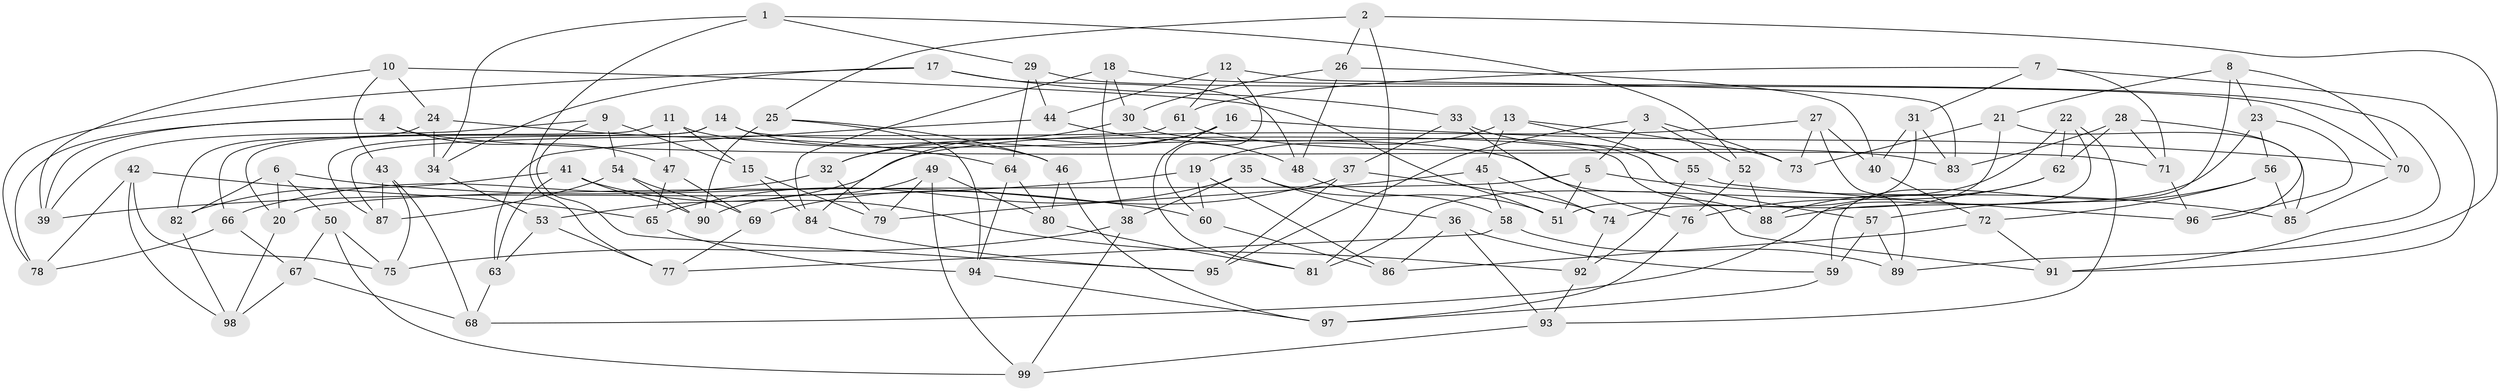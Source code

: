 // coarse degree distribution, {11: 0.05, 8: 0.125, 7: 0.05, 3: 0.15, 9: 0.125, 4: 0.35, 6: 0.075, 10: 0.025, 5: 0.025, 12: 0.025}
// Generated by graph-tools (version 1.1) at 2025/54/03/04/25 22:54:06]
// undirected, 99 vertices, 198 edges
graph export_dot {
  node [color=gray90,style=filled];
  1;
  2;
  3;
  4;
  5;
  6;
  7;
  8;
  9;
  10;
  11;
  12;
  13;
  14;
  15;
  16;
  17;
  18;
  19;
  20;
  21;
  22;
  23;
  24;
  25;
  26;
  27;
  28;
  29;
  30;
  31;
  32;
  33;
  34;
  35;
  36;
  37;
  38;
  39;
  40;
  41;
  42;
  43;
  44;
  45;
  46;
  47;
  48;
  49;
  50;
  51;
  52;
  53;
  54;
  55;
  56;
  57;
  58;
  59;
  60;
  61;
  62;
  63;
  64;
  65;
  66;
  67;
  68;
  69;
  70;
  71;
  72;
  73;
  74;
  75;
  76;
  77;
  78;
  79;
  80;
  81;
  82;
  83;
  84;
  85;
  86;
  87;
  88;
  89;
  90;
  91;
  92;
  93;
  94;
  95;
  96;
  97;
  98;
  99;
  1 -- 29;
  1 -- 77;
  1 -- 52;
  1 -- 34;
  2 -- 26;
  2 -- 81;
  2 -- 89;
  2 -- 25;
  3 -- 73;
  3 -- 52;
  3 -- 5;
  3 -- 95;
  4 -- 47;
  4 -- 78;
  4 -- 39;
  4 -- 71;
  5 -- 20;
  5 -- 85;
  5 -- 51;
  6 -- 82;
  6 -- 20;
  6 -- 50;
  6 -- 60;
  7 -- 31;
  7 -- 91;
  7 -- 71;
  7 -- 61;
  8 -- 23;
  8 -- 70;
  8 -- 59;
  8 -- 21;
  9 -- 95;
  9 -- 39;
  9 -- 54;
  9 -- 15;
  10 -- 51;
  10 -- 43;
  10 -- 24;
  10 -- 39;
  11 -- 47;
  11 -- 91;
  11 -- 15;
  11 -- 66;
  12 -- 83;
  12 -- 61;
  12 -- 44;
  12 -- 60;
  13 -- 73;
  13 -- 19;
  13 -- 55;
  13 -- 45;
  14 -- 46;
  14 -- 88;
  14 -- 20;
  14 -- 87;
  15 -- 79;
  15 -- 84;
  16 -- 70;
  16 -- 32;
  16 -- 81;
  16 -- 84;
  17 -- 78;
  17 -- 34;
  17 -- 33;
  17 -- 48;
  18 -- 30;
  18 -- 84;
  18 -- 91;
  18 -- 38;
  19 -- 86;
  19 -- 60;
  19 -- 39;
  20 -- 98;
  21 -- 74;
  21 -- 85;
  21 -- 73;
  22 -- 62;
  22 -- 81;
  22 -- 93;
  22 -- 68;
  23 -- 56;
  23 -- 88;
  23 -- 96;
  24 -- 82;
  24 -- 34;
  24 -- 64;
  25 -- 90;
  25 -- 94;
  25 -- 46;
  26 -- 40;
  26 -- 30;
  26 -- 48;
  27 -- 73;
  27 -- 53;
  27 -- 40;
  27 -- 89;
  28 -- 71;
  28 -- 83;
  28 -- 62;
  28 -- 96;
  29 -- 44;
  29 -- 64;
  29 -- 70;
  30 -- 32;
  30 -- 57;
  31 -- 40;
  31 -- 51;
  31 -- 83;
  32 -- 79;
  32 -- 66;
  33 -- 76;
  33 -- 37;
  33 -- 55;
  34 -- 53;
  35 -- 51;
  35 -- 36;
  35 -- 38;
  35 -- 65;
  36 -- 93;
  36 -- 86;
  36 -- 59;
  37 -- 69;
  37 -- 74;
  37 -- 95;
  38 -- 99;
  38 -- 75;
  40 -- 72;
  41 -- 82;
  41 -- 63;
  41 -- 90;
  41 -- 92;
  42 -- 98;
  42 -- 75;
  42 -- 78;
  42 -- 65;
  43 -- 75;
  43 -- 87;
  43 -- 68;
  44 -- 48;
  44 -- 63;
  45 -- 74;
  45 -- 58;
  45 -- 79;
  46 -- 97;
  46 -- 80;
  47 -- 65;
  47 -- 69;
  48 -- 58;
  49 -- 79;
  49 -- 99;
  49 -- 80;
  49 -- 90;
  50 -- 99;
  50 -- 75;
  50 -- 67;
  52 -- 76;
  52 -- 88;
  53 -- 63;
  53 -- 77;
  54 -- 87;
  54 -- 69;
  54 -- 90;
  55 -- 92;
  55 -- 96;
  56 -- 72;
  56 -- 57;
  56 -- 85;
  57 -- 89;
  57 -- 59;
  58 -- 89;
  58 -- 77;
  59 -- 97;
  60 -- 86;
  61 -- 83;
  61 -- 87;
  62 -- 76;
  62 -- 88;
  63 -- 68;
  64 -- 94;
  64 -- 80;
  65 -- 94;
  66 -- 78;
  66 -- 67;
  67 -- 68;
  67 -- 98;
  69 -- 77;
  70 -- 85;
  71 -- 96;
  72 -- 91;
  72 -- 86;
  74 -- 92;
  76 -- 97;
  80 -- 81;
  82 -- 98;
  84 -- 95;
  92 -- 93;
  93 -- 99;
  94 -- 97;
}
